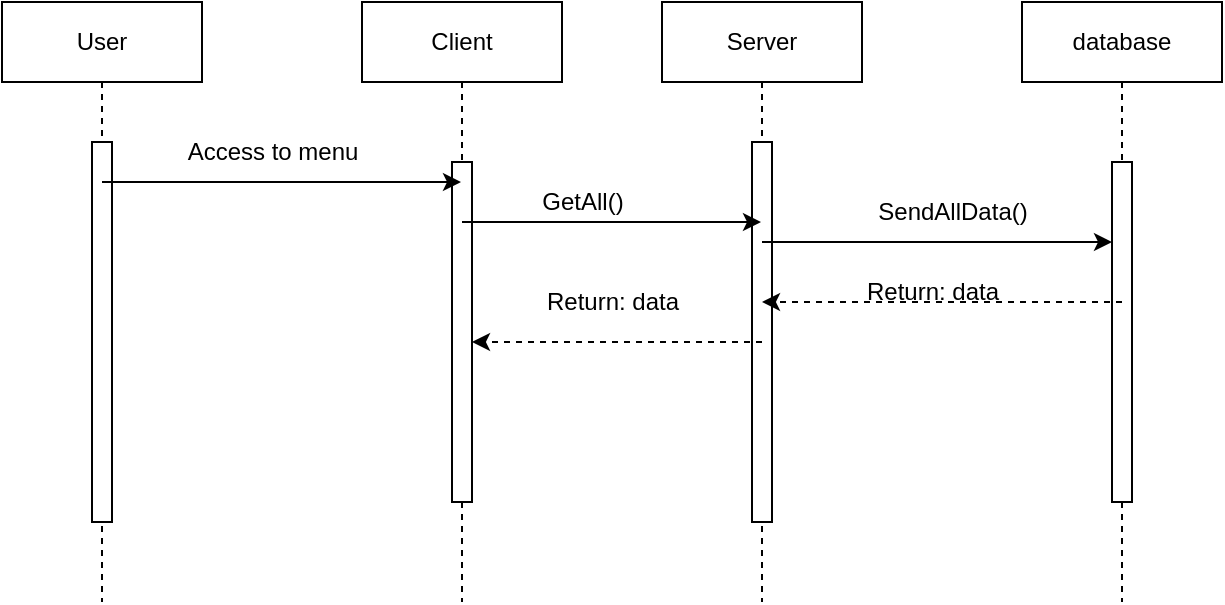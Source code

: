 <mxfile version="21.0.6" type="device"><diagram name="Page-1" id="2YBvvXClWsGukQMizWep"><mxGraphModel dx="1329" dy="828" grid="1" gridSize="10" guides="1" tooltips="1" connect="1" arrows="1" fold="1" page="1" pageScale="1" pageWidth="850" pageHeight="1100" math="0" shadow="0"><root><mxCell id="0"/><mxCell id="1" parent="0"/><mxCell id="aM9ryv3xv72pqoxQDRHE-1" value="User" style="shape=umlLifeline;perimeter=lifelinePerimeter;whiteSpace=wrap;html=1;container=0;dropTarget=0;collapsible=0;recursiveResize=0;outlineConnect=0;portConstraint=eastwest;newEdgeStyle={&quot;edgeStyle&quot;:&quot;elbowEdgeStyle&quot;,&quot;elbow&quot;:&quot;vertical&quot;,&quot;curved&quot;:0,&quot;rounded&quot;:0};" parent="1" vertex="1"><mxGeometry x="40" y="40" width="100" height="300" as="geometry"/></mxCell><mxCell id="aM9ryv3xv72pqoxQDRHE-2" value="" style="html=1;points=[];perimeter=orthogonalPerimeter;outlineConnect=0;targetShapes=umlLifeline;portConstraint=eastwest;newEdgeStyle={&quot;edgeStyle&quot;:&quot;elbowEdgeStyle&quot;,&quot;elbow&quot;:&quot;vertical&quot;,&quot;curved&quot;:0,&quot;rounded&quot;:0};" parent="aM9ryv3xv72pqoxQDRHE-1" vertex="1"><mxGeometry x="45" y="70" width="10" height="190" as="geometry"/></mxCell><mxCell id="aM9ryv3xv72pqoxQDRHE-5" value="Client" style="shape=umlLifeline;perimeter=lifelinePerimeter;whiteSpace=wrap;html=1;container=0;dropTarget=0;collapsible=0;recursiveResize=0;outlineConnect=0;portConstraint=eastwest;newEdgeStyle={&quot;edgeStyle&quot;:&quot;elbowEdgeStyle&quot;,&quot;elbow&quot;:&quot;vertical&quot;,&quot;curved&quot;:0,&quot;rounded&quot;:0};" parent="1" vertex="1"><mxGeometry x="220" y="40" width="100" height="300" as="geometry"/></mxCell><mxCell id="aM9ryv3xv72pqoxQDRHE-6" value="" style="html=1;points=[];perimeter=orthogonalPerimeter;outlineConnect=0;targetShapes=umlLifeline;portConstraint=eastwest;newEdgeStyle={&quot;edgeStyle&quot;:&quot;elbowEdgeStyle&quot;,&quot;elbow&quot;:&quot;vertical&quot;,&quot;curved&quot;:0,&quot;rounded&quot;:0};" parent="aM9ryv3xv72pqoxQDRHE-5" vertex="1"><mxGeometry x="45" y="80" width="10" height="170" as="geometry"/></mxCell><mxCell id="iMV4Ri77mMsr6nGnCa6U-1" value="Server" style="shape=umlLifeline;perimeter=lifelinePerimeter;whiteSpace=wrap;html=1;container=0;dropTarget=0;collapsible=0;recursiveResize=0;outlineConnect=0;portConstraint=eastwest;newEdgeStyle={&quot;edgeStyle&quot;:&quot;elbowEdgeStyle&quot;,&quot;elbow&quot;:&quot;vertical&quot;,&quot;curved&quot;:0,&quot;rounded&quot;:0};" vertex="1" parent="1"><mxGeometry x="370" y="40" width="100" height="300" as="geometry"/></mxCell><mxCell id="iMV4Ri77mMsr6nGnCa6U-2" value="" style="html=1;points=[];perimeter=orthogonalPerimeter;outlineConnect=0;targetShapes=umlLifeline;portConstraint=eastwest;newEdgeStyle={&quot;edgeStyle&quot;:&quot;elbowEdgeStyle&quot;,&quot;elbow&quot;:&quot;vertical&quot;,&quot;curved&quot;:0,&quot;rounded&quot;:0};" vertex="1" parent="iMV4Ri77mMsr6nGnCa6U-1"><mxGeometry x="45" y="70" width="10" height="190" as="geometry"/></mxCell><mxCell id="iMV4Ri77mMsr6nGnCa6U-5" value="database" style="shape=umlLifeline;perimeter=lifelinePerimeter;whiteSpace=wrap;html=1;container=0;dropTarget=0;collapsible=0;recursiveResize=0;outlineConnect=0;portConstraint=eastwest;newEdgeStyle={&quot;edgeStyle&quot;:&quot;elbowEdgeStyle&quot;,&quot;elbow&quot;:&quot;vertical&quot;,&quot;curved&quot;:0,&quot;rounded&quot;:0};" vertex="1" parent="1"><mxGeometry x="550" y="40" width="100" height="300" as="geometry"/></mxCell><mxCell id="iMV4Ri77mMsr6nGnCa6U-6" value="" style="html=1;points=[];perimeter=orthogonalPerimeter;outlineConnect=0;targetShapes=umlLifeline;portConstraint=eastwest;newEdgeStyle={&quot;edgeStyle&quot;:&quot;elbowEdgeStyle&quot;,&quot;elbow&quot;:&quot;vertical&quot;,&quot;curved&quot;:0,&quot;rounded&quot;:0};" vertex="1" parent="iMV4Ri77mMsr6nGnCa6U-5"><mxGeometry x="45" y="80" width="10" height="170" as="geometry"/></mxCell><mxCell id="iMV4Ri77mMsr6nGnCa6U-11" value="" style="endArrow=classic;html=1;rounded=0;" edge="1" parent="1" target="aM9ryv3xv72pqoxQDRHE-5"><mxGeometry width="50" height="50" relative="1" as="geometry"><mxPoint x="90" y="130" as="sourcePoint"/><mxPoint x="140" y="80" as="targetPoint"/></mxGeometry></mxCell><mxCell id="iMV4Ri77mMsr6nGnCa6U-12" value="Access to menu" style="text;html=1;align=center;verticalAlign=middle;resizable=0;points=[];autosize=1;strokeColor=none;fillColor=none;" vertex="1" parent="1"><mxGeometry x="120" y="100" width="110" height="30" as="geometry"/></mxCell><mxCell id="iMV4Ri77mMsr6nGnCa6U-13" value="" style="endArrow=classic;html=1;rounded=0;" edge="1" parent="1" target="iMV4Ri77mMsr6nGnCa6U-1"><mxGeometry width="50" height="50" relative="1" as="geometry"><mxPoint x="270" y="150" as="sourcePoint"/><mxPoint x="320" y="100" as="targetPoint"/></mxGeometry></mxCell><mxCell id="iMV4Ri77mMsr6nGnCa6U-14" value="GetAll()" style="text;html=1;align=center;verticalAlign=middle;resizable=0;points=[];autosize=1;strokeColor=none;fillColor=none;" vertex="1" parent="1"><mxGeometry x="300" y="125" width="60" height="30" as="geometry"/></mxCell><mxCell id="iMV4Ri77mMsr6nGnCa6U-15" value="" style="endArrow=classic;html=1;rounded=0;" edge="1" parent="1" target="iMV4Ri77mMsr6nGnCa6U-6"><mxGeometry width="50" height="50" relative="1" as="geometry"><mxPoint x="420" y="160" as="sourcePoint"/><mxPoint x="470" y="110" as="targetPoint"/></mxGeometry></mxCell><mxCell id="iMV4Ri77mMsr6nGnCa6U-16" value="SendAllData()" style="text;html=1;align=center;verticalAlign=middle;resizable=0;points=[];autosize=1;strokeColor=none;fillColor=none;" vertex="1" parent="1"><mxGeometry x="465" y="130" width="100" height="30" as="geometry"/></mxCell><mxCell id="iMV4Ri77mMsr6nGnCa6U-17" value="" style="endArrow=classic;html=1;rounded=0;dashed=1;" edge="1" parent="1" target="iMV4Ri77mMsr6nGnCa6U-1"><mxGeometry width="50" height="50" relative="1" as="geometry"><mxPoint x="600" y="190" as="sourcePoint"/><mxPoint x="650" y="140" as="targetPoint"/></mxGeometry></mxCell><mxCell id="iMV4Ri77mMsr6nGnCa6U-18" value="Return: data" style="text;html=1;align=center;verticalAlign=middle;resizable=0;points=[];autosize=1;strokeColor=none;fillColor=none;" vertex="1" parent="1"><mxGeometry x="460" y="170" width="90" height="30" as="geometry"/></mxCell><mxCell id="iMV4Ri77mMsr6nGnCa6U-19" value="" style="endArrow=classic;html=1;rounded=0;dashed=1;" edge="1" parent="1" target="aM9ryv3xv72pqoxQDRHE-6"><mxGeometry width="50" height="50" relative="1" as="geometry"><mxPoint x="420" y="210" as="sourcePoint"/><mxPoint x="470" y="160" as="targetPoint"/></mxGeometry></mxCell><mxCell id="iMV4Ri77mMsr6nGnCa6U-20" value="Return: data" style="text;html=1;align=center;verticalAlign=middle;resizable=0;points=[];autosize=1;strokeColor=none;fillColor=none;" vertex="1" parent="1"><mxGeometry x="300" y="175" width="90" height="30" as="geometry"/></mxCell></root></mxGraphModel></diagram></mxfile>